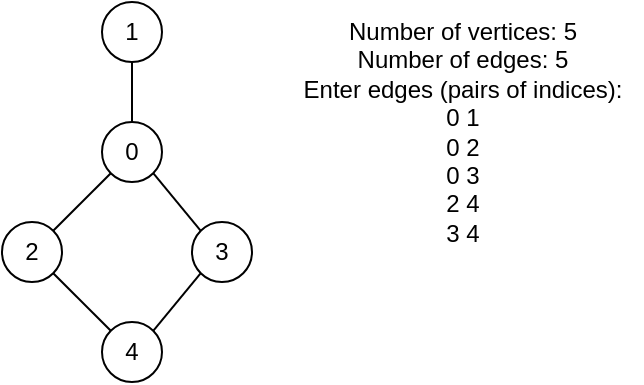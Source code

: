 <mxfile version="22.1.4" type="github">
  <diagram name="Page-1" id="pEyNTecjYdGPQF5nlO9Z">
    <mxGraphModel dx="563" dy="307" grid="1" gridSize="10" guides="1" tooltips="1" connect="1" arrows="1" fold="1" page="1" pageScale="1" pageWidth="850" pageHeight="1100" math="0" shadow="0">
      <root>
        <mxCell id="0" />
        <mxCell id="1" parent="0" />
        <mxCell id="h4pdcWYtAaPseuTrIoNi-1" value="0" style="ellipse;whiteSpace=wrap;html=1;aspect=fixed;" vertex="1" parent="1">
          <mxGeometry x="380" y="240" width="30" height="30" as="geometry" />
        </mxCell>
        <mxCell id="h4pdcWYtAaPseuTrIoNi-2" value="1" style="ellipse;whiteSpace=wrap;html=1;aspect=fixed;" vertex="1" parent="1">
          <mxGeometry x="380" y="180" width="30" height="30" as="geometry" />
        </mxCell>
        <mxCell id="h4pdcWYtAaPseuTrIoNi-3" value="2" style="ellipse;whiteSpace=wrap;html=1;aspect=fixed;" vertex="1" parent="1">
          <mxGeometry x="330" y="290" width="30" height="30" as="geometry" />
        </mxCell>
        <mxCell id="h4pdcWYtAaPseuTrIoNi-4" value="3" style="ellipse;whiteSpace=wrap;html=1;aspect=fixed;" vertex="1" parent="1">
          <mxGeometry x="425" y="290" width="30" height="30" as="geometry" />
        </mxCell>
        <mxCell id="h4pdcWYtAaPseuTrIoNi-5" value="4" style="ellipse;whiteSpace=wrap;html=1;aspect=fixed;" vertex="1" parent="1">
          <mxGeometry x="380" y="340" width="30" height="30" as="geometry" />
        </mxCell>
        <mxCell id="h4pdcWYtAaPseuTrIoNi-7" value="" style="endArrow=none;html=1;rounded=0;entryX=0.5;entryY=1;entryDx=0;entryDy=0;exitX=0.5;exitY=0;exitDx=0;exitDy=0;" edge="1" parent="1" source="h4pdcWYtAaPseuTrIoNi-1" target="h4pdcWYtAaPseuTrIoNi-2">
          <mxGeometry width="50" height="50" relative="1" as="geometry">
            <mxPoint x="510" y="250" as="sourcePoint" />
            <mxPoint x="560" y="200" as="targetPoint" />
          </mxGeometry>
        </mxCell>
        <mxCell id="h4pdcWYtAaPseuTrIoNi-8" value="" style="endArrow=none;html=1;rounded=0;entryX=0;entryY=1;entryDx=0;entryDy=0;exitX=1;exitY=0;exitDx=0;exitDy=0;" edge="1" parent="1" source="h4pdcWYtAaPseuTrIoNi-3" target="h4pdcWYtAaPseuTrIoNi-1">
          <mxGeometry width="50" height="50" relative="1" as="geometry">
            <mxPoint x="520" y="260" as="sourcePoint" />
            <mxPoint x="570" y="210" as="targetPoint" />
          </mxGeometry>
        </mxCell>
        <mxCell id="h4pdcWYtAaPseuTrIoNi-9" value="" style="endArrow=none;html=1;rounded=0;exitX=1;exitY=1;exitDx=0;exitDy=0;entryX=0;entryY=0;entryDx=0;entryDy=0;" edge="1" parent="1" source="h4pdcWYtAaPseuTrIoNi-1" target="h4pdcWYtAaPseuTrIoNi-4">
          <mxGeometry width="50" height="50" relative="1" as="geometry">
            <mxPoint x="530" y="270" as="sourcePoint" />
            <mxPoint x="580" y="220" as="targetPoint" />
          </mxGeometry>
        </mxCell>
        <mxCell id="h4pdcWYtAaPseuTrIoNi-10" value="" style="endArrow=none;html=1;rounded=0;entryX=0;entryY=1;entryDx=0;entryDy=0;exitX=1;exitY=0;exitDx=0;exitDy=0;" edge="1" parent="1" source="h4pdcWYtAaPseuTrIoNi-5" target="h4pdcWYtAaPseuTrIoNi-4">
          <mxGeometry width="50" height="50" relative="1" as="geometry">
            <mxPoint x="430" y="370" as="sourcePoint" />
            <mxPoint x="480" y="320" as="targetPoint" />
          </mxGeometry>
        </mxCell>
        <mxCell id="h4pdcWYtAaPseuTrIoNi-11" value="" style="endArrow=none;html=1;rounded=0;entryX=1;entryY=1;entryDx=0;entryDy=0;exitX=0;exitY=0;exitDx=0;exitDy=0;" edge="1" parent="1" source="h4pdcWYtAaPseuTrIoNi-5" target="h4pdcWYtAaPseuTrIoNi-3">
          <mxGeometry width="50" height="50" relative="1" as="geometry">
            <mxPoint x="270" y="360" as="sourcePoint" />
            <mxPoint x="320" y="310" as="targetPoint" />
          </mxGeometry>
        </mxCell>
        <mxCell id="h4pdcWYtAaPseuTrIoNi-14" value="&lt;div&gt;Number of vertices: 5&lt;/div&gt;&lt;div&gt;Number of edges: 5&lt;/div&gt;&lt;div&gt;Enter edges (pairs of indices):&lt;/div&gt;&lt;div&gt;0 1&lt;/div&gt;&lt;div&gt;0 2&lt;/div&gt;&lt;div&gt;0 3&lt;/div&gt;&lt;div&gt;2 4&lt;/div&gt;&lt;div&gt;3 4&lt;/div&gt;" style="text;html=1;align=center;verticalAlign=middle;resizable=0;points=[];autosize=1;strokeColor=none;fillColor=none;" vertex="1" parent="1">
          <mxGeometry x="470" y="180" width="180" height="130" as="geometry" />
        </mxCell>
      </root>
    </mxGraphModel>
  </diagram>
</mxfile>
